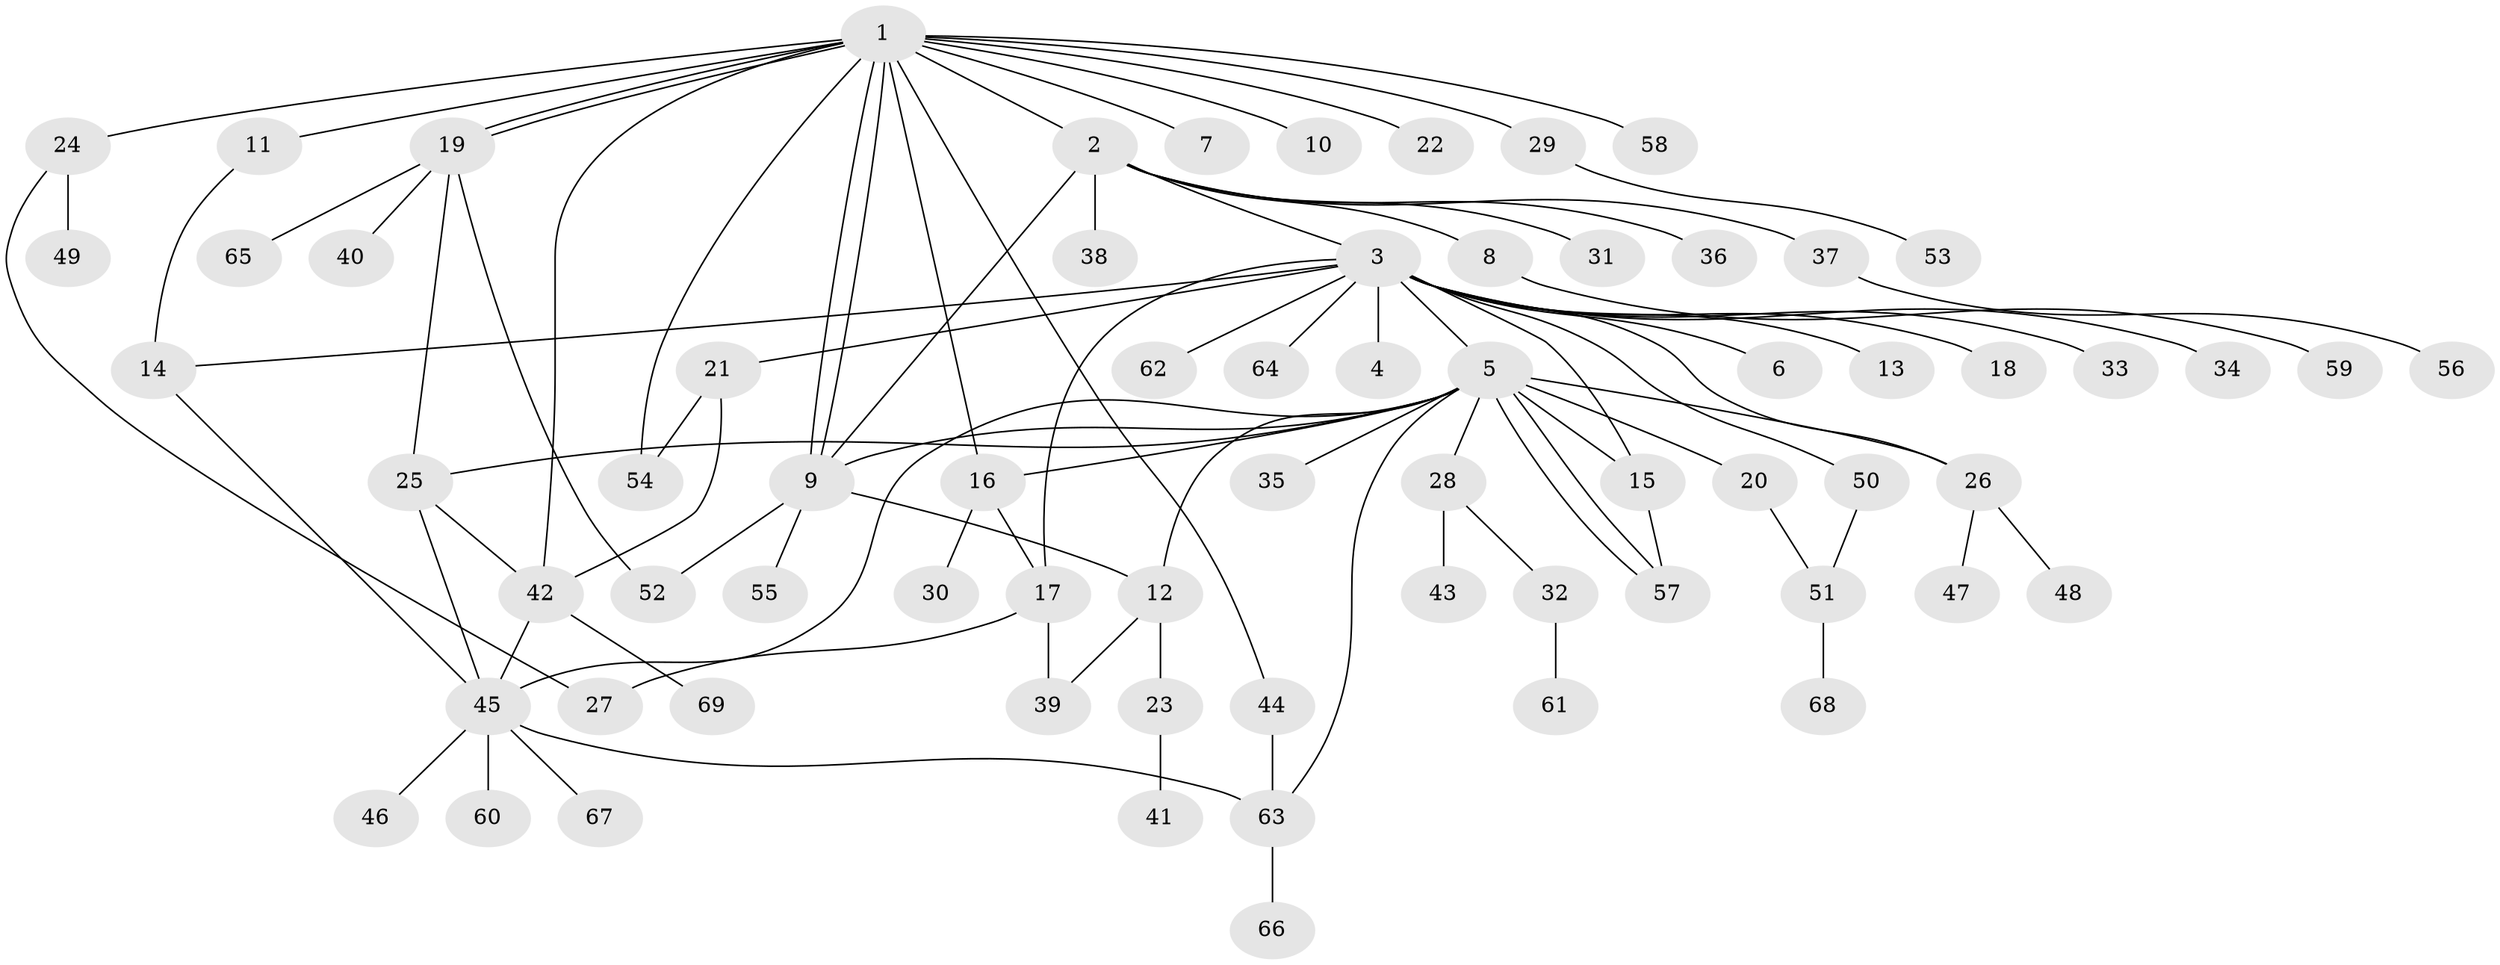 // Generated by graph-tools (version 1.1) at 2025/25/03/09/25 03:25:58]
// undirected, 69 vertices, 93 edges
graph export_dot {
graph [start="1"]
  node [color=gray90,style=filled];
  1;
  2;
  3;
  4;
  5;
  6;
  7;
  8;
  9;
  10;
  11;
  12;
  13;
  14;
  15;
  16;
  17;
  18;
  19;
  20;
  21;
  22;
  23;
  24;
  25;
  26;
  27;
  28;
  29;
  30;
  31;
  32;
  33;
  34;
  35;
  36;
  37;
  38;
  39;
  40;
  41;
  42;
  43;
  44;
  45;
  46;
  47;
  48;
  49;
  50;
  51;
  52;
  53;
  54;
  55;
  56;
  57;
  58;
  59;
  60;
  61;
  62;
  63;
  64;
  65;
  66;
  67;
  68;
  69;
  1 -- 2;
  1 -- 7;
  1 -- 9;
  1 -- 9;
  1 -- 10;
  1 -- 11;
  1 -- 16;
  1 -- 19;
  1 -- 19;
  1 -- 22;
  1 -- 24;
  1 -- 29;
  1 -- 42;
  1 -- 44;
  1 -- 54;
  1 -- 58;
  2 -- 3;
  2 -- 8;
  2 -- 9;
  2 -- 31;
  2 -- 36;
  2 -- 37;
  2 -- 38;
  3 -- 4;
  3 -- 5;
  3 -- 6;
  3 -- 13;
  3 -- 14;
  3 -- 15;
  3 -- 17;
  3 -- 18;
  3 -- 21;
  3 -- 26;
  3 -- 33;
  3 -- 34;
  3 -- 50;
  3 -- 62;
  3 -- 64;
  5 -- 9;
  5 -- 12;
  5 -- 15;
  5 -- 16;
  5 -- 20;
  5 -- 25;
  5 -- 26;
  5 -- 28;
  5 -- 35;
  5 -- 45;
  5 -- 57;
  5 -- 57;
  5 -- 63;
  8 -- 59;
  9 -- 12;
  9 -- 52;
  9 -- 55;
  11 -- 14;
  12 -- 23;
  12 -- 39;
  14 -- 45;
  15 -- 57;
  16 -- 17;
  16 -- 30;
  17 -- 27;
  17 -- 39;
  19 -- 25;
  19 -- 40;
  19 -- 52;
  19 -- 65;
  20 -- 51;
  21 -- 42;
  21 -- 54;
  23 -- 41;
  24 -- 27;
  24 -- 49;
  25 -- 42;
  25 -- 45;
  26 -- 47;
  26 -- 48;
  28 -- 32;
  28 -- 43;
  29 -- 53;
  32 -- 61;
  37 -- 56;
  42 -- 45;
  42 -- 69;
  44 -- 63;
  45 -- 46;
  45 -- 60;
  45 -- 63;
  45 -- 67;
  50 -- 51;
  51 -- 68;
  63 -- 66;
}

